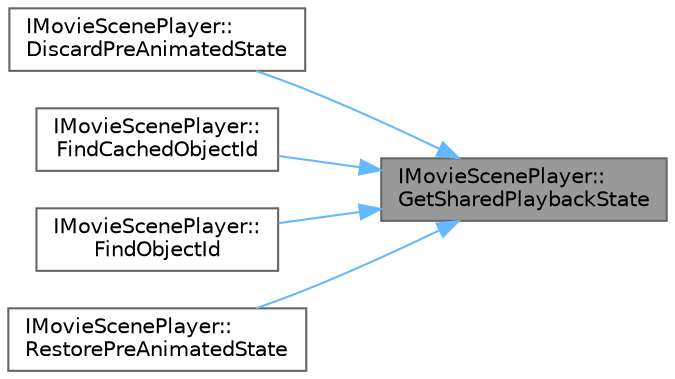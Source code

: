 digraph "IMovieScenePlayer::GetSharedPlaybackState"
{
 // INTERACTIVE_SVG=YES
 // LATEX_PDF_SIZE
  bgcolor="transparent";
  edge [fontname=Helvetica,fontsize=10,labelfontname=Helvetica,labelfontsize=10];
  node [fontname=Helvetica,fontsize=10,shape=box,height=0.2,width=0.4];
  rankdir="RL";
  Node1 [id="Node000001",label="IMovieScenePlayer::\lGetSharedPlaybackState",height=0.2,width=0.4,color="gray40", fillcolor="grey60", style="filled", fontcolor="black",tooltip="Returns the evaluated sequence instance's shared playback state, asserts if there is none."];
  Node1 -> Node2 [id="edge1_Node000001_Node000002",dir="back",color="steelblue1",style="solid",tooltip=" "];
  Node2 [id="Node000002",label="IMovieScenePlayer::\lDiscardPreAnimatedState",height=0.2,width=0.4,color="grey40", fillcolor="white", style="filled",URL="$dc/d16/classIMovieScenePlayer.html#a79eb1dec56df1af289a48e70bec71633",tooltip="Discard all pre-animated state without restoring it."];
  Node1 -> Node3 [id="edge2_Node000001_Node000003",dir="back",color="steelblue1",style="solid",tooltip=" "];
  Node3 [id="Node000003",label="IMovieScenePlayer::\lFindCachedObjectId",height=0.2,width=0.4,color="grey40", fillcolor="white", style="filled",URL="$dc/d16/classIMovieScenePlayer.html#ac1e0e22b965cdecdfee5e461a9c1c91f",tooltip="Attempt to find the object binding ID for the specified object, in the specified sequence."];
  Node1 -> Node4 [id="edge3_Node000001_Node000004",dir="back",color="steelblue1",style="solid",tooltip=" "];
  Node4 [id="Node000004",label="IMovieScenePlayer::\lFindObjectId",height=0.2,width=0.4,color="grey40", fillcolor="white", style="filled",URL="$dc/d16/classIMovieScenePlayer.html#a3115c8b4edc8f211d827e2d147b63259",tooltip="Attempt to find the object binding ID for the specified object, in the specified sequence."];
  Node1 -> Node5 [id="edge4_Node000001_Node000005",dir="back",color="steelblue1",style="solid",tooltip=" "];
  Node5 [id="Node000005",label="IMovieScenePlayer::\lRestorePreAnimatedState",height=0.2,width=0.4,color="grey40", fillcolor="white", style="filled",URL="$dc/d16/classIMovieScenePlayer.html#ab014f4c0bdac76c273af313fcd3db14d",tooltip="Restore all pre-animated state."];
}
